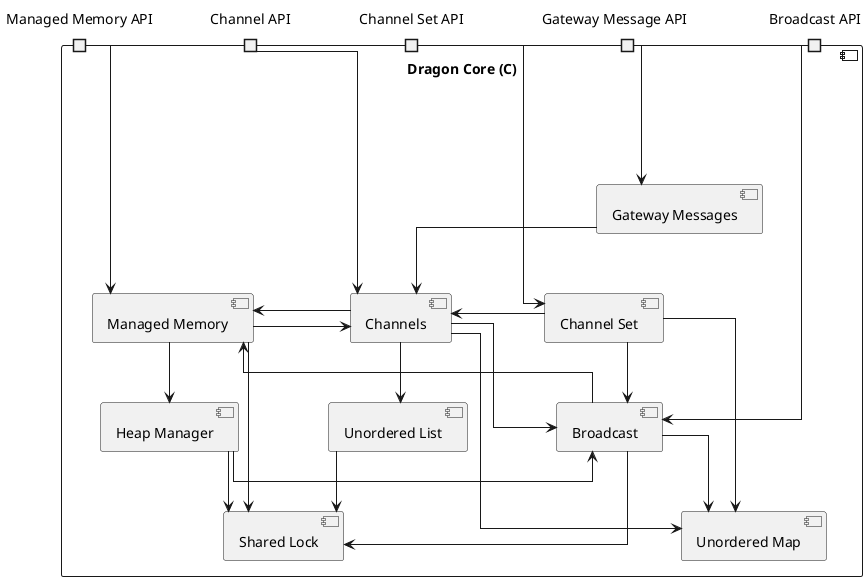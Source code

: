 @startuml

' title "Dragon MPBridge Architecture"

skinparam componentStyle uml2
skinparam shadowing false
skinparam monochrome true

skinparam linetype ortho
' skinparam linetype polyline
skinparam nodesep 90
' skinparam ranksep 50

component "Dragon Core (C)" as DCORE {

    portin "Channel Set API" as dset_api
    portin "Channel API" as dchan_api
    portin "Managed Memory API" as dmm_api
    portin "Broadcast API" as dbcast_api
    portin "Gateway Message API       " as dgmsg_api
    ' portin "Global Types & Return Codes" as dtypes_api

    [Channel Set] as DSET
    [Channels] as DCHAN
    [Managed Memory] as DMEM
    [Broadcast] as DBROAD
    [Gateway Messages] as DGMSG
    ' [Common Types \n& Return Codes] as DTYPES

    ' [Bitset] as DBITSET
    ' [Hashtable] as DHASH
    ' [Priority Heap] as DHEAP
    [Shared Lock] as DLOCK
    [Unordered Map] as DMAP 
    ' [Utilities] as DUTIL 
    [Unordered List] as DLIST
    [Heap Manager] as DHEAPMAN 

    DSET <- dset_api
    DCHAN <- dchan_api
    DMEM <- dmm_api
    DBROAD <- dbcast_api
    DGMSG <- dgmsg_api
    ' DTYPES <- dtypes_api

    DBROAD --> DLOCK
    DBROAD --> DMEM
    ' DBROAD --> DUTIL
    DBROAD --> DMAP

    DGMSG --> DCHAN
    ' DGMSG --> DUTIL

    DCHAN -> DMEM
    DCHAN -> DBROAD
    ' DCHAN -> DHEAP
    DCHAN -> DLIST
    DCHAN -> DMAP
    ' DCHAN -> DUTIL

    DSET -> DCHAN
    DSET -> DMAP
    DSET -> DBROAD
    ' DSET -> DTYPES

    ' DHASH -> DBITSET
    ' DHASH -> DTYPES

    DHEAPMAN -> DBROAD
    DHEAPMAN -> DLOCK
    ' DHEAPMAN -> DBITSET
    ' DHEAPMAN -> DTYPES

    DMEM -> DHEAPMAN
    DMEM -> DCHAN
    ' DMEM -> DUTIL
    DMEM -> DLOCK
    ' DMEM -> DTYPES

    ' DHEAP -> DTYPES

    ' DLOCK -> DTYPES
    ' DLOCK -> DUTIL

    ' DLIST -> DTYPES
    DLIST -> DLOCK

    ' DMAP -> DTYPES

    ' DUTIL -> DTYPES


}




'in case we want to hide components
hide $hidden
@enduml
